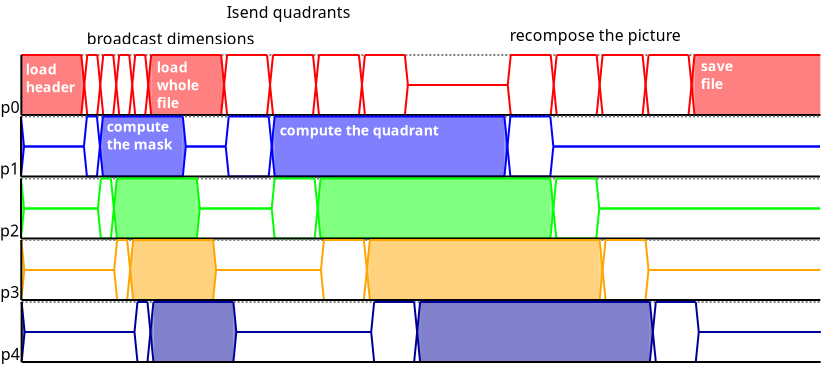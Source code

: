 <?xml version="1.0" encoding="UTF-8"?>
<dia:diagram xmlns:dia="http://www.lysator.liu.se/~alla/dia/">
  <dia:layer name="Arrière-plan" visible="true" active="true">
    <dia:object type="chronogram - line" version="0" id="O0">
      <dia:attribute name="obj_pos">
        <dia:point val="2.15,1.45"/>
      </dia:attribute>
      <dia:attribute name="obj_bb">
        <dia:rectangle val="1.083,1.4;42.15,4.6"/>
      </dia:attribute>
      <dia:attribute name="meta">
        <dia:composite type="dict"/>
      </dia:attribute>
      <dia:attribute name="elem_corner">
        <dia:point val="2.15,1.45"/>
      </dia:attribute>
      <dia:attribute name="elem_width">
        <dia:real val="39.95"/>
      </dia:attribute>
      <dia:attribute name="elem_height">
        <dia:real val="3"/>
      </dia:attribute>
      <dia:attribute name="name">
        <dia:string>#p0#</dia:string>
      </dia:attribute>
      <dia:attribute name="events">
        <dia:string>#@6)(1)(1)(1)(1)u7(4)(4)(4)(4)10(4)(4)(4)(4)u#</dia:string>
      </dia:attribute>
      <dia:attribute name="start_time">
        <dia:real val="0"/>
      </dia:attribute>
      <dia:attribute name="end_time">
        <dia:real val="80"/>
      </dia:attribute>
      <dia:attribute name="rise_time">
        <dia:real val="0.3"/>
      </dia:attribute>
      <dia:attribute name="fall_time">
        <dia:real val="0.3"/>
      </dia:attribute>
      <dia:attribute name="multibit">
        <dia:boolean val="true"/>
      </dia:attribute>
      <dia:attribute name="data_color">
        <dia:color val="#ff0000"/>
      </dia:attribute>
      <dia:attribute name="data_lwidth">
        <dia:real val="0.1"/>
      </dia:attribute>
      <dia:attribute name="color">
        <dia:color val="#000000"/>
      </dia:attribute>
      <dia:attribute name="main_lwidth">
        <dia:real val="0.1"/>
      </dia:attribute>
      <dia:attribute name="font">
        <dia:font family="sans" style="0" name="Helvetica"/>
      </dia:attribute>
      <dia:attribute name="font_size">
        <dia:real val="1"/>
      </dia:attribute>
      <dia:attribute name="font_color">
        <dia:color val="#000000"/>
      </dia:attribute>
    </dia:object>
    <dia:object type="chronogram - line" version="0" id="O1">
      <dia:attribute name="obj_pos">
        <dia:point val="2.132,4.525"/>
      </dia:attribute>
      <dia:attribute name="obj_bb">
        <dia:rectangle val="1.065,4.475;42.133,7.675"/>
      </dia:attribute>
      <dia:attribute name="meta">
        <dia:composite type="dict"/>
      </dia:attribute>
      <dia:attribute name="elem_corner">
        <dia:point val="2.132,4.525"/>
      </dia:attribute>
      <dia:attribute name="elem_width">
        <dia:real val="39.95"/>
      </dia:attribute>
      <dia:attribute name="elem_height">
        <dia:real val="3"/>
      </dia:attribute>
      <dia:attribute name="name">
        <dia:string>#p1#</dia:string>
      </dia:attribute>
      <dia:attribute name="events">
        <dia:string>#@)6(1)u8)4(4)u23)(4)#</dia:string>
      </dia:attribute>
      <dia:attribute name="start_time">
        <dia:real val="0"/>
      </dia:attribute>
      <dia:attribute name="end_time">
        <dia:real val="80"/>
      </dia:attribute>
      <dia:attribute name="rise_time">
        <dia:real val="0.3"/>
      </dia:attribute>
      <dia:attribute name="fall_time">
        <dia:real val="0.3"/>
      </dia:attribute>
      <dia:attribute name="multibit">
        <dia:boolean val="true"/>
      </dia:attribute>
      <dia:attribute name="data_color">
        <dia:color val="#0000ff"/>
      </dia:attribute>
      <dia:attribute name="data_lwidth">
        <dia:real val="0.1"/>
      </dia:attribute>
      <dia:attribute name="color">
        <dia:color val="#000000"/>
      </dia:attribute>
      <dia:attribute name="main_lwidth">
        <dia:real val="0.1"/>
      </dia:attribute>
      <dia:attribute name="font">
        <dia:font family="sans" style="0" name="Helvetica"/>
      </dia:attribute>
      <dia:attribute name="font_size">
        <dia:real val="1"/>
      </dia:attribute>
      <dia:attribute name="font_color">
        <dia:color val="#000000"/>
      </dia:attribute>
    </dia:object>
    <dia:object type="chronogram - line" version="0" id="O2">
      <dia:attribute name="obj_pos">
        <dia:point val="2.132,7.625"/>
      </dia:attribute>
      <dia:attribute name="obj_bb">
        <dia:rectangle val="1.065,7.575;42.133,10.775"/>
      </dia:attribute>
      <dia:attribute name="meta">
        <dia:composite type="dict"/>
      </dia:attribute>
      <dia:attribute name="elem_corner">
        <dia:point val="2.132,7.625"/>
      </dia:attribute>
      <dia:attribute name="elem_width">
        <dia:real val="39.95"/>
      </dia:attribute>
      <dia:attribute name="elem_height">
        <dia:real val="3"/>
      </dia:attribute>
      <dia:attribute name="name">
        <dia:string>#p2#</dia:string>
      </dia:attribute>
      <dia:attribute name="events">
        <dia:string>#@)7.4(1)u8)7.2(4)u23)(4)#</dia:string>
      </dia:attribute>
      <dia:attribute name="start_time">
        <dia:real val="0"/>
      </dia:attribute>
      <dia:attribute name="end_time">
        <dia:real val="80"/>
      </dia:attribute>
      <dia:attribute name="rise_time">
        <dia:real val="0.3"/>
      </dia:attribute>
      <dia:attribute name="fall_time">
        <dia:real val="0.3"/>
      </dia:attribute>
      <dia:attribute name="multibit">
        <dia:boolean val="true"/>
      </dia:attribute>
      <dia:attribute name="data_color">
        <dia:color val="#00ff00"/>
      </dia:attribute>
      <dia:attribute name="data_lwidth">
        <dia:real val="0.1"/>
      </dia:attribute>
      <dia:attribute name="color">
        <dia:color val="#000000"/>
      </dia:attribute>
      <dia:attribute name="main_lwidth">
        <dia:real val="0.1"/>
      </dia:attribute>
      <dia:attribute name="font">
        <dia:font family="sans" style="0" name="Helvetica"/>
      </dia:attribute>
      <dia:attribute name="font_size">
        <dia:real val="1"/>
      </dia:attribute>
      <dia:attribute name="font_color">
        <dia:color val="#000000"/>
      </dia:attribute>
    </dia:object>
    <dia:object type="chronogram - line" version="0" id="O3">
      <dia:attribute name="obj_pos">
        <dia:point val="2.147,10.7"/>
      </dia:attribute>
      <dia:attribute name="obj_bb">
        <dia:rectangle val="1.08,10.65;42.148,13.85"/>
      </dia:attribute>
      <dia:attribute name="meta">
        <dia:composite type="dict"/>
      </dia:attribute>
      <dia:attribute name="elem_corner">
        <dia:point val="2.147,10.7"/>
      </dia:attribute>
      <dia:attribute name="elem_width">
        <dia:real val="39.95"/>
      </dia:attribute>
      <dia:attribute name="elem_height">
        <dia:real val="3"/>
      </dia:attribute>
      <dia:attribute name="name">
        <dia:string>#p3#</dia:string>
      </dia:attribute>
      <dia:attribute name="events">
        <dia:string>#@)9(1)u8)10.5(4)u23)(4)#</dia:string>
      </dia:attribute>
      <dia:attribute name="start_time">
        <dia:real val="0"/>
      </dia:attribute>
      <dia:attribute name="end_time">
        <dia:real val="80"/>
      </dia:attribute>
      <dia:attribute name="rise_time">
        <dia:real val="0.3"/>
      </dia:attribute>
      <dia:attribute name="fall_time">
        <dia:real val="0.3"/>
      </dia:attribute>
      <dia:attribute name="multibit">
        <dia:boolean val="true"/>
      </dia:attribute>
      <dia:attribute name="data_color">
        <dia:color val="#ffa500"/>
      </dia:attribute>
      <dia:attribute name="data_lwidth">
        <dia:real val="0.1"/>
      </dia:attribute>
      <dia:attribute name="color">
        <dia:color val="#000000"/>
      </dia:attribute>
      <dia:attribute name="main_lwidth">
        <dia:real val="0.1"/>
      </dia:attribute>
      <dia:attribute name="font">
        <dia:font family="sans" style="0" name="Helvetica"/>
      </dia:attribute>
      <dia:attribute name="font_size">
        <dia:real val="1"/>
      </dia:attribute>
      <dia:attribute name="font_color">
        <dia:color val="#000000"/>
      </dia:attribute>
    </dia:object>
    <dia:object type="chronogram - line" version="0" id="O4">
      <dia:attribute name="obj_pos">
        <dia:point val="2.163,13.8"/>
      </dia:attribute>
      <dia:attribute name="obj_bb">
        <dia:rectangle val="1.095,13.75;42.163,16.95"/>
      </dia:attribute>
      <dia:attribute name="meta">
        <dia:composite type="dict"/>
      </dia:attribute>
      <dia:attribute name="elem_corner">
        <dia:point val="2.163,13.8"/>
      </dia:attribute>
      <dia:attribute name="elem_width">
        <dia:real val="39.95"/>
      </dia:attribute>
      <dia:attribute name="elem_height">
        <dia:real val="3"/>
      </dia:attribute>
      <dia:attribute name="name">
        <dia:string>#p4#</dia:string>
      </dia:attribute>
      <dia:attribute name="events">
        <dia:string>#@)11(1)u8)13.5(4)u23)(4)#</dia:string>
      </dia:attribute>
      <dia:attribute name="start_time">
        <dia:real val="0"/>
      </dia:attribute>
      <dia:attribute name="end_time">
        <dia:real val="80"/>
      </dia:attribute>
      <dia:attribute name="rise_time">
        <dia:real val="0.3"/>
      </dia:attribute>
      <dia:attribute name="fall_time">
        <dia:real val="0.3"/>
      </dia:attribute>
      <dia:attribute name="multibit">
        <dia:boolean val="true"/>
      </dia:attribute>
      <dia:attribute name="data_color">
        <dia:color val="#000099"/>
      </dia:attribute>
      <dia:attribute name="data_lwidth">
        <dia:real val="0.1"/>
      </dia:attribute>
      <dia:attribute name="color">
        <dia:color val="#000000"/>
      </dia:attribute>
      <dia:attribute name="main_lwidth">
        <dia:real val="0.1"/>
      </dia:attribute>
      <dia:attribute name="font">
        <dia:font family="sans" style="0" name="Helvetica"/>
      </dia:attribute>
      <dia:attribute name="font_size">
        <dia:real val="1"/>
      </dia:attribute>
      <dia:attribute name="font_color">
        <dia:color val="#000000"/>
      </dia:attribute>
    </dia:object>
    <dia:object type="Standard - Text" version="1" id="O5">
      <dia:attribute name="obj_pos">
        <dia:point val="6.415,5.293"/>
      </dia:attribute>
      <dia:attribute name="obj_bb">
        <dia:rectangle val="6.394,4.617;10.082,6.38"/>
      </dia:attribute>
      <dia:attribute name="text">
        <dia:composite type="text">
          <dia:attribute name="string">
            <dia:string>#compute
the mask#</dia:string>
          </dia:attribute>
          <dia:attribute name="font">
            <dia:font family="sans" style="80" name="Helvetica-Bold"/>
          </dia:attribute>
          <dia:attribute name="height">
            <dia:real val="0.882"/>
          </dia:attribute>
          <dia:attribute name="pos">
            <dia:point val="6.415,5.293"/>
          </dia:attribute>
          <dia:attribute name="color">
            <dia:color val="#ffffff"/>
          </dia:attribute>
          <dia:attribute name="alignment">
            <dia:enum val="0"/>
          </dia:attribute>
        </dia:composite>
      </dia:attribute>
      <dia:attribute name="valign">
        <dia:enum val="3"/>
      </dia:attribute>
    </dia:object>
    <dia:object type="Standard - Text" version="1" id="O6">
      <dia:attribute name="obj_pos">
        <dia:point val="5.415,0.92"/>
      </dia:attribute>
      <dia:attribute name="obj_bb">
        <dia:rectangle val="5.392,0.165;14.092,1.153"/>
      </dia:attribute>
      <dia:attribute name="text">
        <dia:composite type="text">
          <dia:attribute name="string">
            <dia:string>#broadcast dimensions#</dia:string>
          </dia:attribute>
          <dia:attribute name="font">
            <dia:font family="sans" style="0" name="Helvetica"/>
          </dia:attribute>
          <dia:attribute name="height">
            <dia:real val="0.987"/>
          </dia:attribute>
          <dia:attribute name="pos">
            <dia:point val="5.415,0.92"/>
          </dia:attribute>
          <dia:attribute name="color">
            <dia:color val="#000000"/>
          </dia:attribute>
          <dia:attribute name="alignment">
            <dia:enum val="0"/>
          </dia:attribute>
        </dia:composite>
      </dia:attribute>
      <dia:attribute name="valign">
        <dia:enum val="3"/>
      </dia:attribute>
    </dia:object>
    <dia:object type="Standard - Text" version="1" id="O7">
      <dia:attribute name="obj_pos">
        <dia:point val="2.365,2.43"/>
      </dia:attribute>
      <dia:attribute name="obj_bb">
        <dia:rectangle val="2.365,1.775;5.15,3.477"/>
      </dia:attribute>
      <dia:attribute name="text">
        <dia:composite type="text">
          <dia:attribute name="string">
            <dia:string>#load
header#</dia:string>
          </dia:attribute>
          <dia:attribute name="font">
            <dia:font family="sans" style="80" name="Helvetica-Bold"/>
          </dia:attribute>
          <dia:attribute name="height">
            <dia:real val="0.882"/>
          </dia:attribute>
          <dia:attribute name="pos">
            <dia:point val="2.365,2.43"/>
          </dia:attribute>
          <dia:attribute name="color">
            <dia:color val="#ffffff"/>
          </dia:attribute>
          <dia:attribute name="alignment">
            <dia:enum val="0"/>
          </dia:attribute>
        </dia:composite>
      </dia:attribute>
      <dia:attribute name="valign">
        <dia:enum val="3"/>
      </dia:attribute>
    </dia:object>
    <dia:object type="Standard - Text" version="1" id="O8">
      <dia:attribute name="obj_pos">
        <dia:point val="8.915,2.33"/>
      </dia:attribute>
      <dia:attribute name="obj_bb">
        <dia:rectangle val="8.895,1.655;11.275,4.3"/>
      </dia:attribute>
      <dia:attribute name="text">
        <dia:composite type="text">
          <dia:attribute name="string">
            <dia:string>#load
whole
file#</dia:string>
          </dia:attribute>
          <dia:attribute name="font">
            <dia:font family="sans" style="80" name="Helvetica-Bold"/>
          </dia:attribute>
          <dia:attribute name="height">
            <dia:real val="0.882"/>
          </dia:attribute>
          <dia:attribute name="pos">
            <dia:point val="8.915,2.33"/>
          </dia:attribute>
          <dia:attribute name="color">
            <dia:color val="#ffffff"/>
          </dia:attribute>
          <dia:attribute name="alignment">
            <dia:enum val="0"/>
          </dia:attribute>
        </dia:composite>
      </dia:attribute>
      <dia:attribute name="valign">
        <dia:enum val="3"/>
      </dia:attribute>
    </dia:object>
    <dia:object type="Standard - Text" version="1" id="O9">
      <dia:attribute name="obj_pos">
        <dia:point val="12.35,2.1"/>
      </dia:attribute>
      <dia:attribute name="obj_bb">
        <dia:rectangle val="12.35,1.505;12.35,2.25"/>
      </dia:attribute>
      <dia:attribute name="text">
        <dia:composite type="text">
          <dia:attribute name="string">
            <dia:string>##</dia:string>
          </dia:attribute>
          <dia:attribute name="font">
            <dia:font family="sans" style="0" name="Helvetica"/>
          </dia:attribute>
          <dia:attribute name="height">
            <dia:real val="0.8"/>
          </dia:attribute>
          <dia:attribute name="pos">
            <dia:point val="12.35,2.1"/>
          </dia:attribute>
          <dia:attribute name="color">
            <dia:color val="#000000"/>
          </dia:attribute>
          <dia:attribute name="alignment">
            <dia:enum val="0"/>
          </dia:attribute>
        </dia:composite>
      </dia:attribute>
      <dia:attribute name="valign">
        <dia:enum val="3"/>
      </dia:attribute>
    </dia:object>
    <dia:object type="Standard - Text" version="1" id="O10">
      <dia:attribute name="obj_pos">
        <dia:point val="12.415,-0.405"/>
      </dia:attribute>
      <dia:attribute name="obj_bb">
        <dia:rectangle val="12.415,-1.161;18.843,-0.172"/>
      </dia:attribute>
      <dia:attribute name="text">
        <dia:composite type="text">
          <dia:attribute name="string">
            <dia:string>#Isend quadrants#</dia:string>
          </dia:attribute>
          <dia:attribute name="font">
            <dia:font family="sans" style="0" name="Helvetica"/>
          </dia:attribute>
          <dia:attribute name="height">
            <dia:real val="0.987"/>
          </dia:attribute>
          <dia:attribute name="pos">
            <dia:point val="12.415,-0.405"/>
          </dia:attribute>
          <dia:attribute name="color">
            <dia:color val="#000000"/>
          </dia:attribute>
          <dia:attribute name="alignment">
            <dia:enum val="0"/>
          </dia:attribute>
        </dia:composite>
      </dia:attribute>
      <dia:attribute name="valign">
        <dia:enum val="3"/>
      </dia:attribute>
    </dia:object>
    <dia:object type="Standard - Text" version="1" id="O11">
      <dia:attribute name="obj_pos">
        <dia:point val="20.95,-0.362"/>
      </dia:attribute>
      <dia:attribute name="obj_bb">
        <dia:rectangle val="20.95,-0.958;20.95,-0.212"/>
      </dia:attribute>
      <dia:attribute name="text">
        <dia:composite type="text">
          <dia:attribute name="string">
            <dia:string>##</dia:string>
          </dia:attribute>
          <dia:attribute name="font">
            <dia:font family="sans" style="0" name="Helvetica"/>
          </dia:attribute>
          <dia:attribute name="height">
            <dia:real val="0.8"/>
          </dia:attribute>
          <dia:attribute name="pos">
            <dia:point val="20.95,-0.362"/>
          </dia:attribute>
          <dia:attribute name="color">
            <dia:color val="#000000"/>
          </dia:attribute>
          <dia:attribute name="alignment">
            <dia:enum val="0"/>
          </dia:attribute>
        </dia:composite>
      </dia:attribute>
      <dia:attribute name="valign">
        <dia:enum val="3"/>
      </dia:attribute>
    </dia:object>
    <dia:object type="Standard - Text" version="1" id="O12">
      <dia:attribute name="obj_pos">
        <dia:point val="15.065,5.48"/>
      </dia:attribute>
      <dia:attribute name="obj_bb">
        <dia:rectangle val="15.065,4.804;24.003,5.686"/>
      </dia:attribute>
      <dia:attribute name="text">
        <dia:composite type="text">
          <dia:attribute name="string">
            <dia:string>#compute the quadrant#</dia:string>
          </dia:attribute>
          <dia:attribute name="font">
            <dia:font family="sans" style="80" name="Helvetica-Bold"/>
          </dia:attribute>
          <dia:attribute name="height">
            <dia:real val="0.882"/>
          </dia:attribute>
          <dia:attribute name="pos">
            <dia:point val="15.065,5.48"/>
          </dia:attribute>
          <dia:attribute name="color">
            <dia:color val="#ffffff"/>
          </dia:attribute>
          <dia:attribute name="alignment">
            <dia:enum val="0"/>
          </dia:attribute>
        </dia:composite>
      </dia:attribute>
      <dia:attribute name="valign">
        <dia:enum val="3"/>
      </dia:attribute>
    </dia:object>
    <dia:object type="Standard - Text" version="1" id="O13">
      <dia:attribute name="obj_pos">
        <dia:point val="26.565,0.745"/>
      </dia:attribute>
      <dia:attribute name="obj_bb">
        <dia:rectangle val="26.565,-0.011;35.505,0.979"/>
      </dia:attribute>
      <dia:attribute name="text">
        <dia:composite type="text">
          <dia:attribute name="string">
            <dia:string>#recompose the picture#</dia:string>
          </dia:attribute>
          <dia:attribute name="font">
            <dia:font family="sans" style="0" name="Helvetica"/>
          </dia:attribute>
          <dia:attribute name="height">
            <dia:real val="0.987"/>
          </dia:attribute>
          <dia:attribute name="pos">
            <dia:point val="26.565,0.745"/>
          </dia:attribute>
          <dia:attribute name="color">
            <dia:color val="#000000"/>
          </dia:attribute>
          <dia:attribute name="alignment">
            <dia:enum val="0"/>
          </dia:attribute>
        </dia:composite>
      </dia:attribute>
      <dia:attribute name="valign">
        <dia:enum val="3"/>
      </dia:attribute>
    </dia:object>
    <dia:object type="Standard - Text" version="1" id="O14">
      <dia:attribute name="obj_pos">
        <dia:point val="36.115,2.268"/>
      </dia:attribute>
      <dia:attribute name="obj_bb">
        <dia:rectangle val="36.094,1.592;37.947,3.355"/>
      </dia:attribute>
      <dia:attribute name="text">
        <dia:composite type="text">
          <dia:attribute name="string">
            <dia:string>#save
file#</dia:string>
          </dia:attribute>
          <dia:attribute name="font">
            <dia:font family="sans" style="80" name="Helvetica-Bold"/>
          </dia:attribute>
          <dia:attribute name="height">
            <dia:real val="0.882"/>
          </dia:attribute>
          <dia:attribute name="pos">
            <dia:point val="36.115,2.268"/>
          </dia:attribute>
          <dia:attribute name="color">
            <dia:color val="#ffffff"/>
          </dia:attribute>
          <dia:attribute name="alignment">
            <dia:enum val="0"/>
          </dia:attribute>
        </dia:composite>
      </dia:attribute>
      <dia:attribute name="valign">
        <dia:enum val="3"/>
      </dia:attribute>
    </dia:object>
  </dia:layer>
</dia:diagram>
